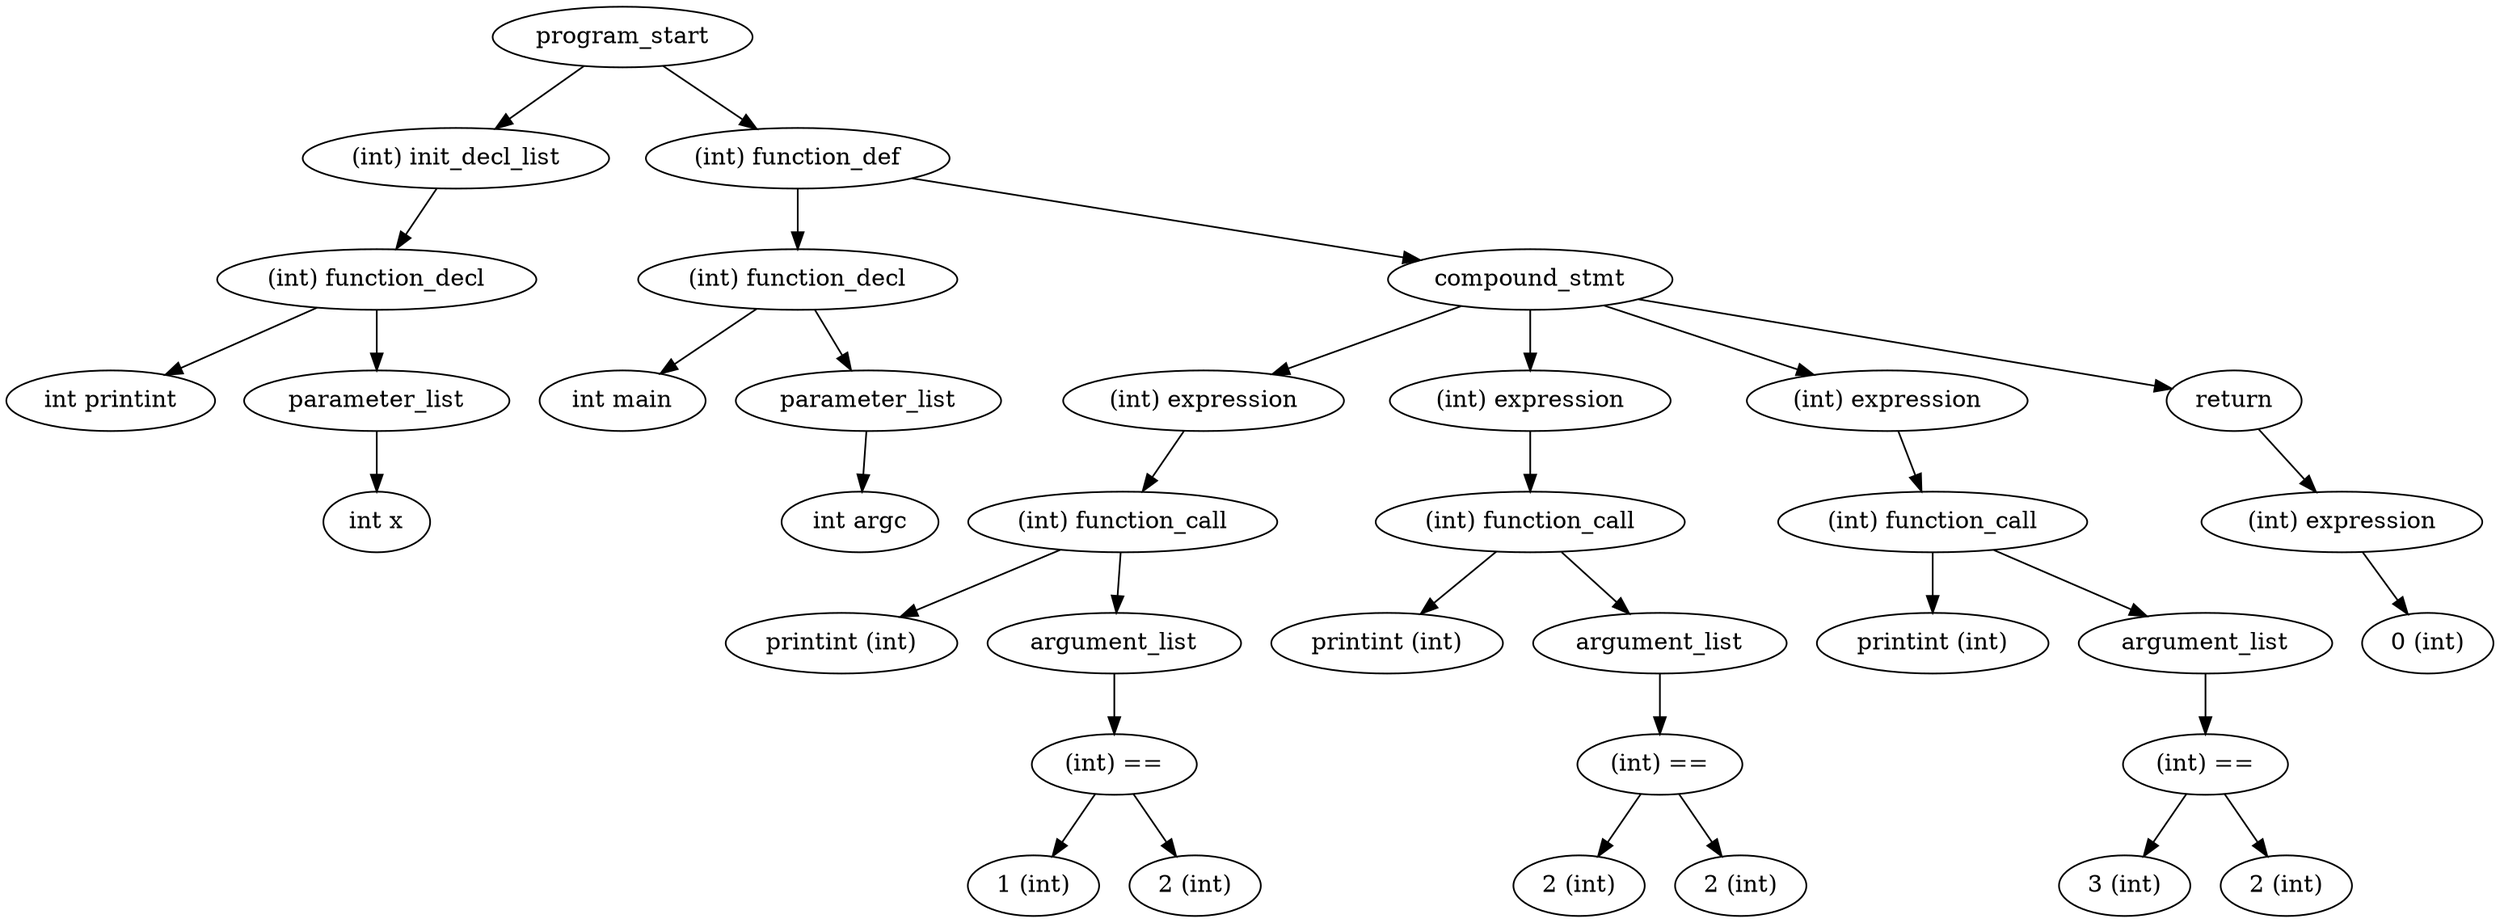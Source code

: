 digraph {
graph [ordering="out"];
node5[label="program_start"];
node4[label="(int) init_decl_list"];
node3[label="(int) function_decl"];
node0[label="int printint"];
node3 -> node0;
node2[label="parameter_list"];
node1[label="int x"];
node2 -> node1;
node3 -> node2;
node4 -> node3;
node5 -> node4;
node35[label="(int) function_def"];
node9[label="(int) function_decl"];
node6[label="int main"];
node9 -> node6;
node8[label="parameter_list"];
node7[label="int argc"];
node8 -> node7;
node9 -> node8;
node35 -> node9;
node17[label="compound_stmt"];
node16[label="(int) expression"];
node15[label="(int) function_call"];
node10[label="printint (int)"];
node15 -> node10;
node14[label="argument_list"];
node13[label="(int) =="];
node11[label="1 (int)"];
node13 -> node11;
node12[label="2 (int)"];
node13 -> node12;
node14 -> node13;
node15 -> node14;
node16 -> node15;
node17 -> node16;
node24[label="(int) expression"];
node23[label="(int) function_call"];
node18[label="printint (int)"];
node23 -> node18;
node22[label="argument_list"];
node21[label="(int) =="];
node19[label="2 (int)"];
node21 -> node19;
node20[label="2 (int)"];
node21 -> node20;
node22 -> node21;
node23 -> node22;
node24 -> node23;
node17 -> node24;
node31[label="(int) expression"];
node30[label="(int) function_call"];
node25[label="printint (int)"];
node30 -> node25;
node29[label="argument_list"];
node28[label="(int) =="];
node26[label="3 (int)"];
node28 -> node26;
node27[label="2 (int)"];
node28 -> node27;
node29 -> node28;
node30 -> node29;
node31 -> node30;
node17 -> node31;
node34[label="return"];
node33[label="(int) expression"];
node32[label="0 (int)"];
node33 -> node32;
node34 -> node33;
node17 -> node34;
node35 -> node17;
node5 -> node35;
}

